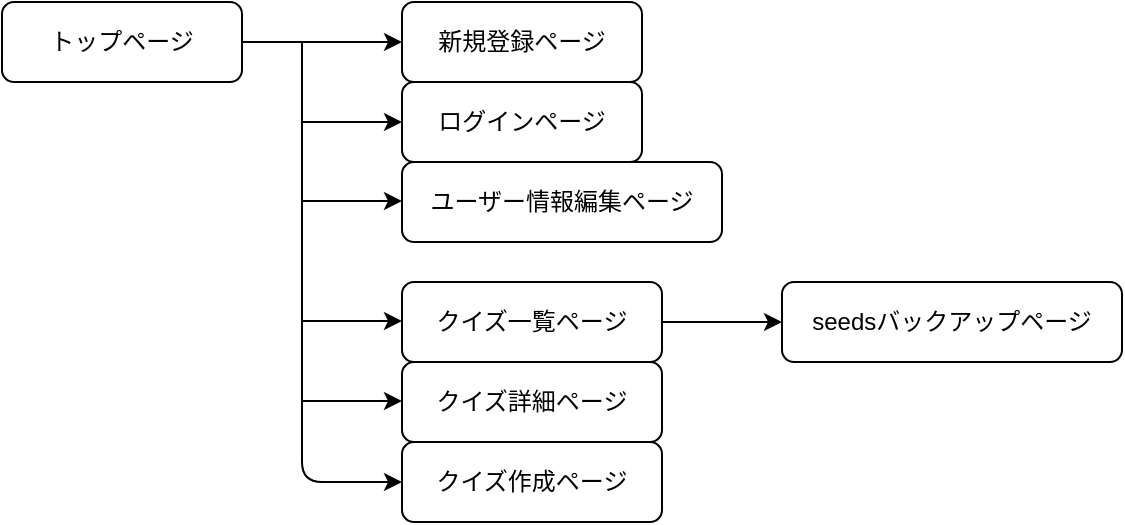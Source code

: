 <mxfile>
    <diagram id="YNJP__MEfwZBAuEUF1eh" name="ページ1">
        <mxGraphModel dx="574" dy="526" grid="1" gridSize="10" guides="1" tooltips="1" connect="1" arrows="1" fold="1" page="1" pageScale="1" pageWidth="827" pageHeight="1169" math="0" shadow="0">
            <root>
                <mxCell id="0"/>
                <mxCell id="1" parent="0"/>
                <mxCell id="11" style="edgeStyle=none;html=1;exitX=1;exitY=0.5;exitDx=0;exitDy=0;entryX=0;entryY=0.5;entryDx=0;entryDy=0;" edge="1" parent="1" source="2" target="3">
                    <mxGeometry relative="1" as="geometry">
                        <Array as="points">
                            <mxPoint x="170" y="100"/>
                        </Array>
                    </mxGeometry>
                </mxCell>
                <mxCell id="13" style="edgeStyle=none;html=1;entryX=0;entryY=0.5;entryDx=0;entryDy=0;" edge="1" parent="1" target="8">
                    <mxGeometry relative="1" as="geometry">
                        <mxPoint x="160" y="100" as="sourcePoint"/>
                        <Array as="points">
                            <mxPoint x="160" y="320"/>
                        </Array>
                    </mxGeometry>
                </mxCell>
                <mxCell id="2" value="トップページ" style="rounded=1;whiteSpace=wrap;html=1;" vertex="1" parent="1">
                    <mxGeometry x="10" y="80" width="120" height="40" as="geometry"/>
                </mxCell>
                <mxCell id="3" value="新規登録ページ" style="rounded=1;whiteSpace=wrap;html=1;" vertex="1" parent="1">
                    <mxGeometry x="210" y="80" width="120" height="40" as="geometry"/>
                </mxCell>
                <mxCell id="14" style="edgeStyle=none;html=1;entryX=0;entryY=0.5;entryDx=0;entryDy=0;" edge="1" parent="1" target="4">
                    <mxGeometry relative="1" as="geometry">
                        <mxPoint x="160" y="140" as="targetPoint"/>
                        <mxPoint x="160" y="140" as="sourcePoint"/>
                    </mxGeometry>
                </mxCell>
                <mxCell id="4" value="ログインページ" style="rounded=1;whiteSpace=wrap;html=1;" vertex="1" parent="1">
                    <mxGeometry x="210" y="120" width="120" height="40" as="geometry"/>
                </mxCell>
                <mxCell id="5" value="ユーザー情報編集ページ" style="rounded=1;whiteSpace=wrap;html=1;" vertex="1" parent="1">
                    <mxGeometry x="210" y="160" width="160" height="40" as="geometry"/>
                </mxCell>
                <mxCell id="12" style="edgeStyle=none;html=1;exitX=1;exitY=0.5;exitDx=0;exitDy=0;" edge="1" parent="1" source="6" target="9">
                    <mxGeometry relative="1" as="geometry"/>
                </mxCell>
                <mxCell id="6" value="クイズ一覧ページ" style="rounded=1;whiteSpace=wrap;html=1;" vertex="1" parent="1">
                    <mxGeometry x="210" y="220" width="130" height="40" as="geometry"/>
                </mxCell>
                <mxCell id="7" value="クイズ詳細ページ" style="rounded=1;whiteSpace=wrap;html=1;" vertex="1" parent="1">
                    <mxGeometry x="210" y="260" width="130" height="40" as="geometry"/>
                </mxCell>
                <mxCell id="8" value="クイズ作成ページ" style="rounded=1;whiteSpace=wrap;html=1;" vertex="1" parent="1">
                    <mxGeometry x="210" y="300" width="130" height="40" as="geometry"/>
                </mxCell>
                <mxCell id="9" value="seedsバックアップページ" style="rounded=1;whiteSpace=wrap;html=1;" vertex="1" parent="1">
                    <mxGeometry x="400" y="220" width="170" height="40" as="geometry"/>
                </mxCell>
                <mxCell id="15" style="edgeStyle=none;html=1;entryX=0;entryY=0.5;entryDx=0;entryDy=0;" edge="1" parent="1">
                    <mxGeometry relative="1" as="geometry">
                        <mxPoint x="210" y="179.5" as="targetPoint"/>
                        <mxPoint x="160" y="179.5" as="sourcePoint"/>
                        <Array as="points"/>
                    </mxGeometry>
                </mxCell>
                <mxCell id="16" style="edgeStyle=none;html=1;entryX=0;entryY=0.5;entryDx=0;entryDy=0;" edge="1" parent="1">
                    <mxGeometry relative="1" as="geometry">
                        <mxPoint x="210" y="239.5" as="targetPoint"/>
                        <mxPoint x="160" y="239.5" as="sourcePoint"/>
                        <Array as="points"/>
                    </mxGeometry>
                </mxCell>
                <mxCell id="17" style="edgeStyle=none;html=1;entryX=0;entryY=0.5;entryDx=0;entryDy=0;" edge="1" parent="1">
                    <mxGeometry relative="1" as="geometry">
                        <mxPoint x="210" y="279.5" as="targetPoint"/>
                        <mxPoint x="160" y="279.5" as="sourcePoint"/>
                        <Array as="points"/>
                    </mxGeometry>
                </mxCell>
            </root>
        </mxGraphModel>
    </diagram>
</mxfile>